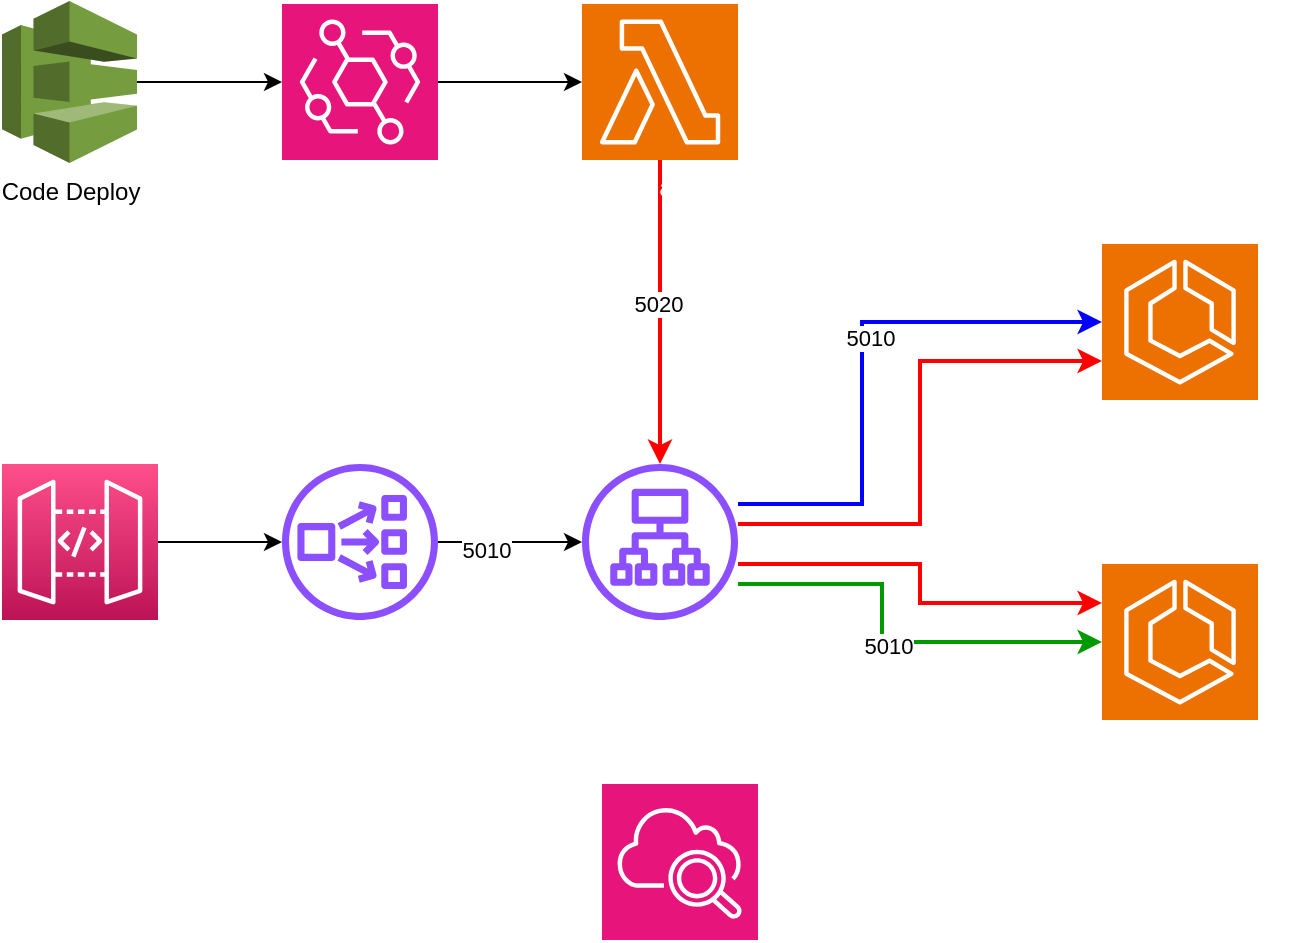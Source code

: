 <mxfile version="26.2.15">
  <diagram name="Página-1" id="RoCtXXMymcN1SeoWGaz_">
    <mxGraphModel dx="1810" dy="580" grid="1" gridSize="10" guides="1" tooltips="1" connect="1" arrows="1" fold="1" page="1" pageScale="1" pageWidth="827" pageHeight="1169" math="0" shadow="0">
      <root>
        <mxCell id="0" />
        <mxCell id="1" parent="0" />
        <mxCell id="TOcdMj9WiVWtKHExGiKi-11" style="edgeStyle=orthogonalEdgeStyle;rounded=0;orthogonalLoop=1;jettySize=auto;html=1;" parent="1" source="TOcdMj9WiVWtKHExGiKi-1" target="TOcdMj9WiVWtKHExGiKi-2" edge="1">
          <mxGeometry relative="1" as="geometry" />
        </mxCell>
        <mxCell id="TOcdMj9WiVWtKHExGiKi-1" value="Api Gateway" style="sketch=0;points=[[0,0,0],[0.25,0,0],[0.5,0,0],[0.75,0,0],[1,0,0],[0,1,0],[0.25,1,0],[0.5,1,0],[0.75,1,0],[1,1,0],[0,0.25,0],[0,0.5,0],[0,0.75,0],[1,0.25,0],[1,0.5,0],[1,0.75,0]];outlineConnect=0;fontColor=#ffffff;gradientColor=#FF4F8B;gradientDirection=north;fillColor=#BC1356;strokeColor=#ffffff;dashed=0;verticalLabelPosition=bottom;verticalAlign=top;align=center;html=1;fontSize=12;fontStyle=0;aspect=fixed;shape=mxgraph.aws4.resourceIcon;resIcon=mxgraph.aws4.api_gateway;" parent="1" vertex="1">
          <mxGeometry x="-680" y="280" width="78" height="78" as="geometry" />
        </mxCell>
        <mxCell id="TOcdMj9WiVWtKHExGiKi-10" style="edgeStyle=orthogonalEdgeStyle;rounded=0;orthogonalLoop=1;jettySize=auto;html=1;" parent="1" source="TOcdMj9WiVWtKHExGiKi-2" target="TOcdMj9WiVWtKHExGiKi-3" edge="1">
          <mxGeometry relative="1" as="geometry" />
        </mxCell>
        <mxCell id="TOcdMj9WiVWtKHExGiKi-18" value="5010" style="edgeLabel;html=1;align=center;verticalAlign=middle;resizable=0;points=[];" parent="TOcdMj9WiVWtKHExGiKi-10" vertex="1" connectable="0">
          <mxGeometry x="-0.333" y="-4" relative="1" as="geometry">
            <mxPoint as="offset" />
          </mxGeometry>
        </mxCell>
        <mxCell id="TOcdMj9WiVWtKHExGiKi-2" value="NLB" style="sketch=0;outlineConnect=0;fontColor=#FFFFFF;gradientColor=none;fillColor=#8C4FFF;strokeColor=none;dashed=0;verticalLabelPosition=bottom;verticalAlign=top;align=center;html=1;fontSize=12;fontStyle=0;aspect=fixed;pointerEvents=1;shape=mxgraph.aws4.network_load_balancer;" parent="1" vertex="1">
          <mxGeometry x="-540" y="280" width="78" height="78" as="geometry" />
        </mxCell>
        <mxCell id="TOcdMj9WiVWtKHExGiKi-14" style="edgeStyle=orthogonalEdgeStyle;rounded=0;orthogonalLoop=1;jettySize=auto;html=1;strokeColor=#009900;strokeWidth=2;" parent="1" source="TOcdMj9WiVWtKHExGiKi-3" target="TOcdMj9WiVWtKHExGiKi-12" edge="1">
          <mxGeometry relative="1" as="geometry">
            <Array as="points">
              <mxPoint x="-240" y="340" />
              <mxPoint x="-240" y="369" />
            </Array>
          </mxGeometry>
        </mxCell>
        <mxCell id="TOcdMj9WiVWtKHExGiKi-17" value="5010" style="edgeLabel;html=1;align=center;verticalAlign=middle;resizable=0;points=[];" parent="TOcdMj9WiVWtKHExGiKi-14" vertex="1" connectable="0">
          <mxGeometry x="-0.017" y="-2" relative="1" as="geometry">
            <mxPoint as="offset" />
          </mxGeometry>
        </mxCell>
        <mxCell id="TOcdMj9WiVWtKHExGiKi-3" value="ALB" style="sketch=0;outlineConnect=0;fontColor=#FFFFFF;gradientColor=none;fillColor=#8C4FFF;strokeColor=none;dashed=0;verticalLabelPosition=bottom;verticalAlign=top;align=center;html=1;fontSize=12;fontStyle=0;aspect=fixed;pointerEvents=1;shape=mxgraph.aws4.application_load_balancer;" parent="1" vertex="1">
          <mxGeometry x="-390" y="280" width="78" height="78" as="geometry" />
        </mxCell>
        <mxCell id="TOcdMj9WiVWtKHExGiKi-4" value="Api Calculadora - blue&lt;div&gt;&lt;br&gt;&lt;/div&gt;" style="sketch=0;points=[[0,0,0],[0.25,0,0],[0.5,0,0],[0.75,0,0],[1,0,0],[0,1,0],[0.25,1,0],[0.5,1,0],[0.75,1,0],[1,1,0],[0,0.25,0],[0,0.5,0],[0,0.75,0],[1,0.25,0],[1,0.5,0],[1,0.75,0]];outlineConnect=0;fontColor=#FFFFFF;fillColor=#ED7100;strokeColor=#ffffff;dashed=0;verticalLabelPosition=bottom;verticalAlign=top;align=center;html=1;fontSize=12;fontStyle=0;aspect=fixed;shape=mxgraph.aws4.resourceIcon;resIcon=mxgraph.aws4.ecs;" parent="1" vertex="1">
          <mxGeometry x="-130" y="170" width="78" height="78" as="geometry" />
        </mxCell>
        <mxCell id="TOcdMj9WiVWtKHExGiKi-5" value="EventBridge" style="sketch=0;points=[[0,0,0],[0.25,0,0],[0.5,0,0],[0.75,0,0],[1,0,0],[0,1,0],[0.25,1,0],[0.5,1,0],[0.75,1,0],[1,1,0],[0,0.25,0],[0,0.5,0],[0,0.75,0],[1,0.25,0],[1,0.5,0],[1,0.75,0]];outlineConnect=0;fontColor=#FFFFFF;fillColor=#E7157B;strokeColor=#ffffff;dashed=0;verticalLabelPosition=bottom;verticalAlign=top;align=center;html=1;fontSize=12;fontStyle=0;aspect=fixed;shape=mxgraph.aws4.resourceIcon;resIcon=mxgraph.aws4.eventbridge;" parent="1" vertex="1">
          <mxGeometry x="-540" y="50" width="78" height="78" as="geometry" />
        </mxCell>
        <mxCell id="TOcdMj9WiVWtKHExGiKi-8" style="edgeStyle=orthogonalEdgeStyle;rounded=0;orthogonalLoop=1;jettySize=auto;html=1;strokeColor=#FF0000;strokeWidth=2;" parent="1" source="TOcdMj9WiVWtKHExGiKi-6" target="TOcdMj9WiVWtKHExGiKi-3" edge="1">
          <mxGeometry relative="1" as="geometry" />
        </mxCell>
        <mxCell id="03TJxfPGUu1l6nXeiRue-3" value="5020" style="edgeLabel;html=1;align=center;verticalAlign=middle;resizable=0;points=[];" vertex="1" connectable="0" parent="TOcdMj9WiVWtKHExGiKi-8">
          <mxGeometry x="-0.062" y="-1" relative="1" as="geometry">
            <mxPoint as="offset" />
          </mxGeometry>
        </mxCell>
        <mxCell id="TOcdMj9WiVWtKHExGiKi-6" value="Lambda Teste" style="sketch=0;points=[[0,0,0],[0.25,0,0],[0.5,0,0],[0.75,0,0],[1,0,0],[0,1,0],[0.25,1,0],[0.5,1,0],[0.75,1,0],[1,1,0],[0,0.25,0],[0,0.5,0],[0,0.75,0],[1,0.25,0],[1,0.5,0],[1,0.75,0]];outlineConnect=0;fontColor=#FFFFFF;fillColor=#ED7100;strokeColor=#ffffff;dashed=0;verticalLabelPosition=bottom;verticalAlign=top;align=center;html=1;fontSize=12;fontStyle=0;aspect=fixed;shape=mxgraph.aws4.resourceIcon;resIcon=mxgraph.aws4.lambda;" parent="1" vertex="1">
          <mxGeometry x="-390" y="50" width="78" height="78" as="geometry" />
        </mxCell>
        <mxCell id="TOcdMj9WiVWtKHExGiKi-7" style="edgeStyle=orthogonalEdgeStyle;rounded=0;orthogonalLoop=1;jettySize=auto;html=1;entryX=0;entryY=0.5;entryDx=0;entryDy=0;entryPerimeter=0;" parent="1" source="TOcdMj9WiVWtKHExGiKi-5" target="TOcdMj9WiVWtKHExGiKi-6" edge="1">
          <mxGeometry relative="1" as="geometry" />
        </mxCell>
        <mxCell id="TOcdMj9WiVWtKHExGiKi-12" value="Api Calculadora - green" style="sketch=0;points=[[0,0,0],[0.25,0,0],[0.5,0,0],[0.75,0,0],[1,0,0],[0,1,0],[0.25,1,0],[0.5,1,0],[0.75,1,0],[1,1,0],[0,0.25,0],[0,0.5,0],[0,0.75,0],[1,0.25,0],[1,0.5,0],[1,0.75,0]];outlineConnect=0;fontColor=#FFFFFF;fillColor=#ED7100;strokeColor=#ffffff;dashed=0;verticalLabelPosition=bottom;verticalAlign=top;align=center;html=1;fontSize=12;fontStyle=0;aspect=fixed;shape=mxgraph.aws4.resourceIcon;resIcon=mxgraph.aws4.ecs;" parent="1" vertex="1">
          <mxGeometry x="-130" y="330" width="78" height="78" as="geometry" />
        </mxCell>
        <mxCell id="TOcdMj9WiVWtKHExGiKi-13" style="edgeStyle=orthogonalEdgeStyle;rounded=0;orthogonalLoop=1;jettySize=auto;html=1;entryX=0;entryY=0.5;entryDx=0;entryDy=0;entryPerimeter=0;strokeWidth=2;strokeColor=#0000FF;" parent="1" source="TOcdMj9WiVWtKHExGiKi-3" target="TOcdMj9WiVWtKHExGiKi-4" edge="1">
          <mxGeometry relative="1" as="geometry">
            <Array as="points">
              <mxPoint x="-250" y="300" />
              <mxPoint x="-250" y="209" />
            </Array>
          </mxGeometry>
        </mxCell>
        <mxCell id="TOcdMj9WiVWtKHExGiKi-16" value="5010" style="edgeLabel;html=1;align=center;verticalAlign=middle;resizable=0;points=[];" parent="TOcdMj9WiVWtKHExGiKi-13" vertex="1" connectable="0">
          <mxGeometry x="0.062" y="-4" relative="1" as="geometry">
            <mxPoint as="offset" />
          </mxGeometry>
        </mxCell>
        <mxCell id="TOcdMj9WiVWtKHExGiKi-15" value="" style="sketch=0;points=[[0,0,0],[0.25,0,0],[0.5,0,0],[0.75,0,0],[1,0,0],[0,1,0],[0.25,1,0],[0.5,1,0],[0.75,1,0],[1,1,0],[0,0.25,0],[0,0.5,0],[0,0.75,0],[1,0.25,0],[1,0.5,0],[1,0.75,0]];points=[[0,0,0],[0.25,0,0],[0.5,0,0],[0.75,0,0],[1,0,0],[0,1,0],[0.25,1,0],[0.5,1,0],[0.75,1,0],[1,1,0],[0,0.25,0],[0,0.5,0],[0,0.75,0],[1,0.25,0],[1,0.5,0],[1,0.75,0]];outlineConnect=0;fontColor=#232F3E;fillColor=#E7157B;strokeColor=#ffffff;dashed=0;verticalLabelPosition=bottom;verticalAlign=top;align=center;html=1;fontSize=12;fontStyle=0;aspect=fixed;shape=mxgraph.aws4.resourceIcon;resIcon=mxgraph.aws4.cloudwatch_2;" parent="1" vertex="1">
          <mxGeometry x="-380" y="440" width="78" height="78" as="geometry" />
        </mxCell>
        <mxCell id="03TJxfPGUu1l6nXeiRue-6" style="edgeStyle=orthogonalEdgeStyle;rounded=0;orthogonalLoop=1;jettySize=auto;html=1;" edge="1" parent="1" source="TOcdMj9WiVWtKHExGiKi-19" target="TOcdMj9WiVWtKHExGiKi-5">
          <mxGeometry relative="1" as="geometry" />
        </mxCell>
        <mxCell id="TOcdMj9WiVWtKHExGiKi-19" value="Code Deploy" style="outlineConnect=0;dashed=0;verticalLabelPosition=bottom;verticalAlign=top;align=center;html=1;shape=mxgraph.aws3.codedeploy;fillColor=#759C3E;gradientColor=none;" parent="1" vertex="1">
          <mxGeometry x="-680" y="48.5" width="67.5" height="81" as="geometry" />
        </mxCell>
        <mxCell id="03TJxfPGUu1l6nXeiRue-4" style="edgeStyle=orthogonalEdgeStyle;rounded=0;orthogonalLoop=1;jettySize=auto;html=1;entryX=0;entryY=0.25;entryDx=0;entryDy=0;entryPerimeter=0;strokeWidth=2;strokeColor=#FF0000;" edge="1" parent="1" source="TOcdMj9WiVWtKHExGiKi-3" target="TOcdMj9WiVWtKHExGiKi-12">
          <mxGeometry relative="1" as="geometry">
            <Array as="points">
              <mxPoint x="-221" y="330" />
              <mxPoint x="-221" y="350" />
            </Array>
          </mxGeometry>
        </mxCell>
        <mxCell id="03TJxfPGUu1l6nXeiRue-5" style="edgeStyle=orthogonalEdgeStyle;rounded=0;orthogonalLoop=1;jettySize=auto;html=1;entryX=0;entryY=0.75;entryDx=0;entryDy=0;entryPerimeter=0;strokeWidth=2;strokeColor=#FF0000;" edge="1" parent="1" source="TOcdMj9WiVWtKHExGiKi-3" target="TOcdMj9WiVWtKHExGiKi-4">
          <mxGeometry relative="1" as="geometry">
            <Array as="points">
              <mxPoint x="-221" y="310" />
              <mxPoint x="-221" y="228" />
            </Array>
          </mxGeometry>
        </mxCell>
      </root>
    </mxGraphModel>
  </diagram>
</mxfile>
